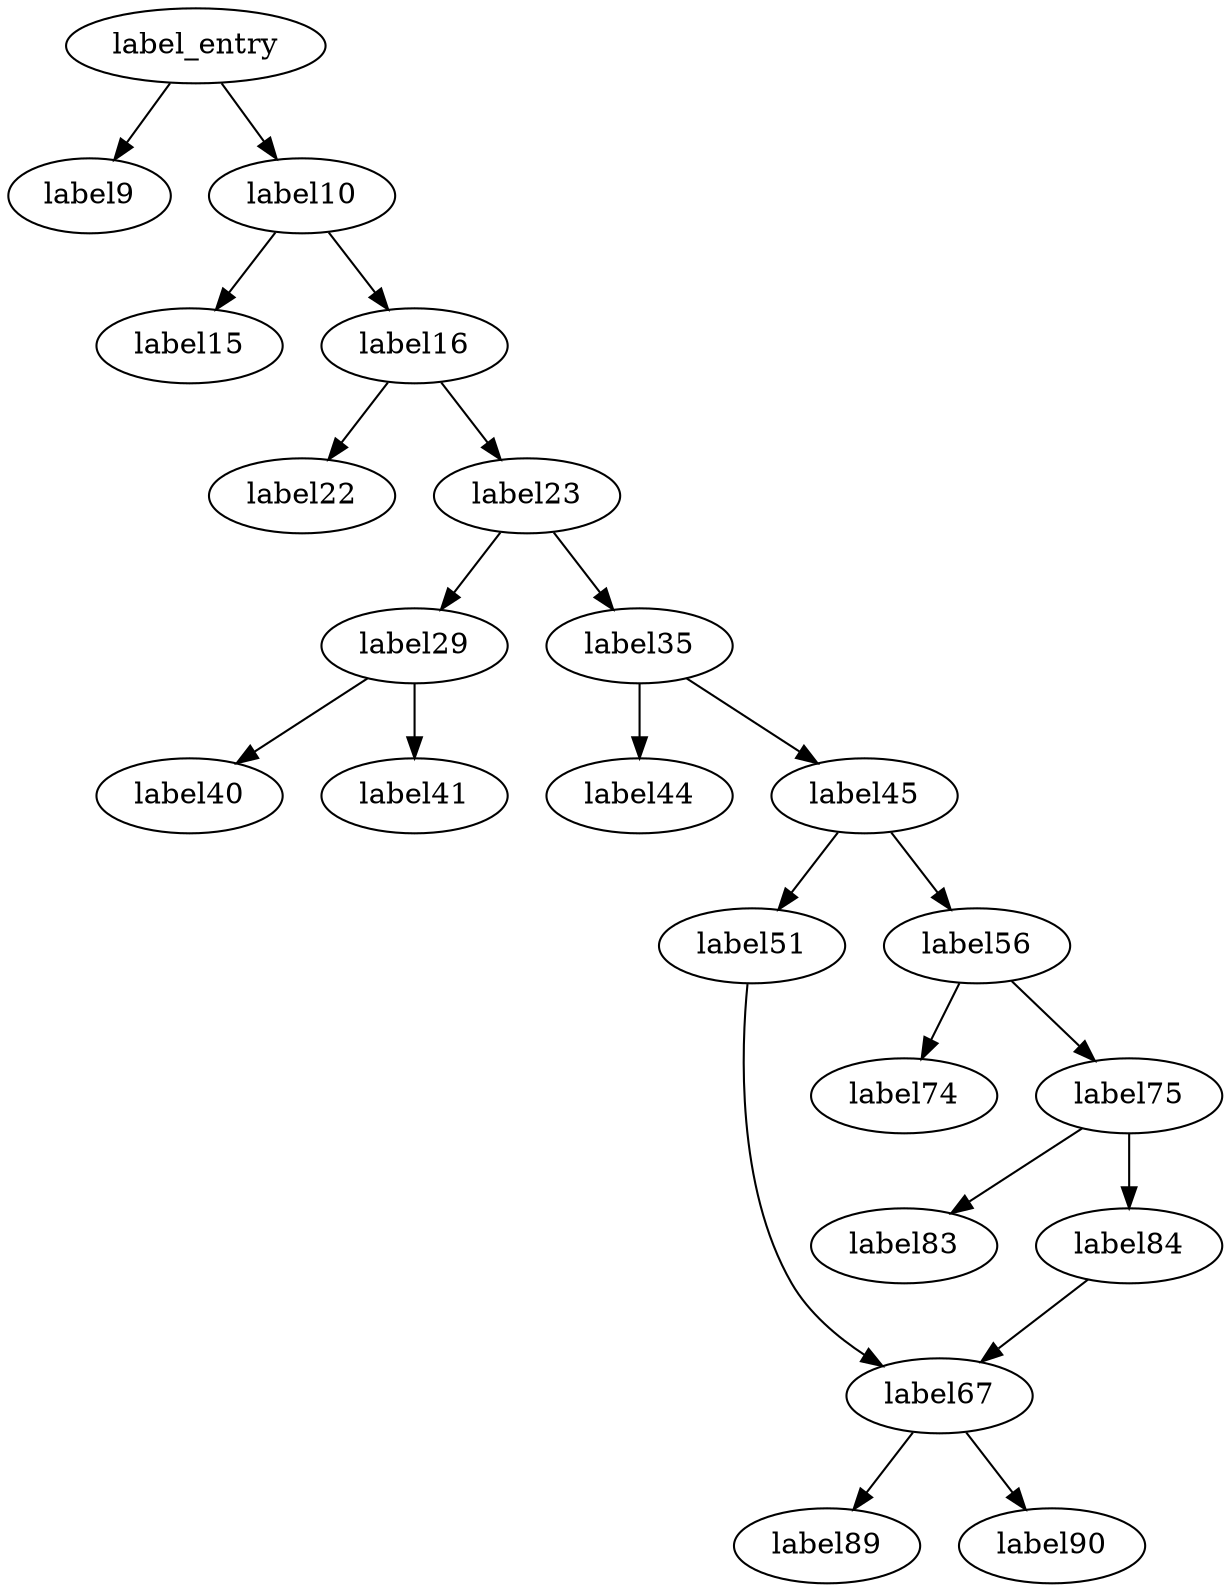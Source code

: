 digraph G {
	label_entry->label9;
	label_entry->label10;
	label10->label15;
	label10->label16;
	label16->label22;
	label16->label23;
	label23->label29;
	label23->label35;
	label29->label40;
	label29->label41;
	label35->label44;
	label35->label45;
	label45->label51;
	label45->label56;
	label51->label67;
	label56->label74;
	label56->label75;
	label67->label89;
	label67->label90;
	label75->label83;
	label75->label84;
	label84->label67;
}
